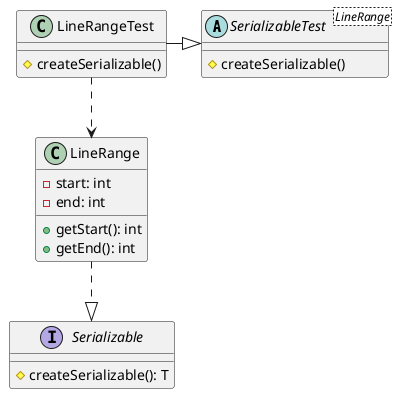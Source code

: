 @startuml

abstract SerializableTest<LineRange>{
    # createSerializable()
}

class LineRangeTest{
    # createSerializable()

}

interface Serializable{
    # createSerializable(): T
}

class LineRange{
    - start: int
    - end: int

    + getStart(): int
    + getEnd(): int
}

LineRangeTest -|> SerializableTest
LineRange ..|> Serializable
LineRangeTest ..> LineRange

@enduml

